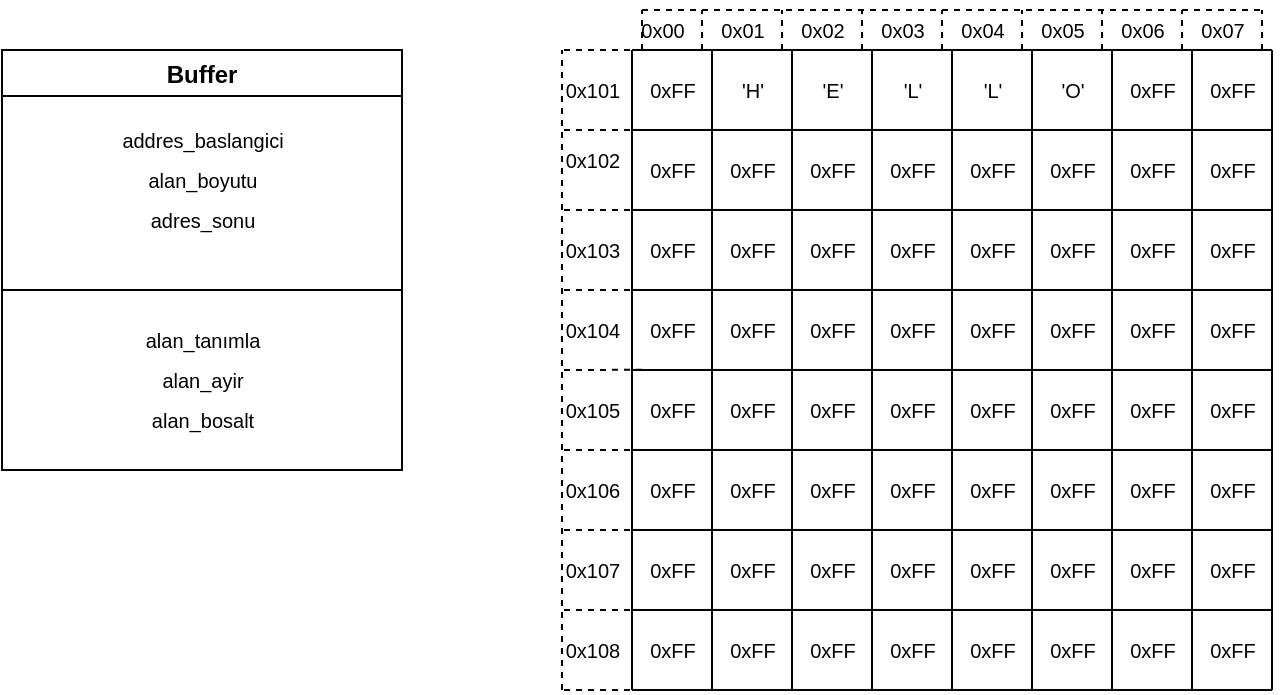 <mxfile version="20.2.3" type="device"><diagram id="vnbhXjc6qAzqS4-SrgJC" name="Sayfa -1"><mxGraphModel dx="1038" dy="542" grid="1" gridSize="10" guides="1" tooltips="1" connect="1" arrows="1" fold="1" page="1" pageScale="1" pageWidth="827" pageHeight="1169" math="0" shadow="0"><root><mxCell id="0"/><mxCell id="1" parent="0"/><mxCell id="sNMOvqcMJQPz-h6b2QJm-8" value="Buffer" style="swimlane;" parent="1" vertex="1"><mxGeometry x="200" y="160" width="200" height="210" as="geometry"/></mxCell><mxCell id="sNMOvqcMJQPz-h6b2QJm-15" value="&lt;span style=&quot;font-size: 10px;&quot;&gt;alan_boyutu&lt;/span&gt;" style="text;html=1;align=center;verticalAlign=middle;resizable=0;points=[];autosize=1;strokeColor=none;fillColor=none;" parent="sNMOvqcMJQPz-h6b2QJm-8" vertex="1"><mxGeometry x="60" y="50" width="80" height="30" as="geometry"/></mxCell><mxCell id="sNMOvqcMJQPz-h6b2QJm-14" value="&lt;span style=&quot;font-size: 10px;&quot;&gt;addres_baslangici&lt;/span&gt;" style="text;html=1;align=center;verticalAlign=middle;resizable=0;points=[];autosize=1;strokeColor=none;fillColor=none;" parent="sNMOvqcMJQPz-h6b2QJm-8" vertex="1"><mxGeometry x="50" y="30" width="100" height="30" as="geometry"/></mxCell><mxCell id="sNMOvqcMJQPz-h6b2QJm-16" value="&lt;span style=&quot;font-size: 10px;&quot;&gt;adres_sonu&lt;/span&gt;" style="text;html=1;align=center;verticalAlign=middle;resizable=0;points=[];autosize=1;strokeColor=none;fillColor=none;" parent="sNMOvqcMJQPz-h6b2QJm-8" vertex="1"><mxGeometry x="60" y="70" width="80" height="30" as="geometry"/></mxCell><mxCell id="sNMOvqcMJQPz-h6b2QJm-17" value="alan_tanımla" style="text;html=1;align=center;verticalAlign=middle;resizable=0;points=[];autosize=1;strokeColor=none;fillColor=none;fontSize=10;" parent="sNMOvqcMJQPz-h6b2QJm-8" vertex="1"><mxGeometry x="60" y="130" width="80" height="30" as="geometry"/></mxCell><mxCell id="sNMOvqcMJQPz-h6b2QJm-18" value="alan_ayir" style="text;html=1;align=center;verticalAlign=middle;resizable=0;points=[];autosize=1;strokeColor=none;fillColor=none;fontSize=10;" parent="sNMOvqcMJQPz-h6b2QJm-8" vertex="1"><mxGeometry x="70" y="150" width="60" height="30" as="geometry"/></mxCell><mxCell id="sNMOvqcMJQPz-h6b2QJm-19" value="alan_bosalt" style="text;html=1;align=center;verticalAlign=middle;resizable=0;points=[];autosize=1;strokeColor=none;fillColor=none;fontSize=10;" parent="sNMOvqcMJQPz-h6b2QJm-8" vertex="1"><mxGeometry x="65" y="170" width="70" height="30" as="geometry"/></mxCell><mxCell id="sNMOvqcMJQPz-h6b2QJm-13" value="" style="endArrow=none;html=1;rounded=0;entryX=1;entryY=0.5;entryDx=0;entryDy=0;" parent="1" target="sNMOvqcMJQPz-h6b2QJm-8" edge="1"><mxGeometry width="50" height="50" relative="1" as="geometry"><mxPoint x="200" y="280" as="sourcePoint"/><mxPoint x="390" y="260" as="targetPoint"/><Array as="points"><mxPoint x="400" y="280"/></Array></mxGeometry></mxCell><mxCell id="sNMOvqcMJQPz-h6b2QJm-254" value="" style="group" parent="1" vertex="1" connectable="0"><mxGeometry x="510" y="160" width="330" height="320" as="geometry"/></mxCell><mxCell id="sNMOvqcMJQPz-h6b2QJm-113" value="" style="group" parent="sNMOvqcMJQPz-h6b2QJm-254" vertex="1" connectable="0"><mxGeometry y="40" width="330" height="40" as="geometry"/></mxCell><mxCell id="sNMOvqcMJQPz-h6b2QJm-114" value="" style="endArrow=none;html=1;rounded=0;fontSize=10;" parent="sNMOvqcMJQPz-h6b2QJm-113" edge="1"><mxGeometry width="50" height="50" relative="1" as="geometry"><mxPoint x="5" as="sourcePoint"/><mxPoint x="325" as="targetPoint"/></mxGeometry></mxCell><mxCell id="sNMOvqcMJQPz-h6b2QJm-115" value="" style="endArrow=none;html=1;rounded=0;fontSize=10;" parent="sNMOvqcMJQPz-h6b2QJm-113" edge="1"><mxGeometry width="50" height="50" relative="1" as="geometry"><mxPoint x="5" y="40" as="sourcePoint"/><mxPoint x="5" as="targetPoint"/></mxGeometry></mxCell><mxCell id="sNMOvqcMJQPz-h6b2QJm-116" value="" style="endArrow=none;html=1;rounded=0;fontSize=10;" parent="sNMOvqcMJQPz-h6b2QJm-113" edge="1"><mxGeometry width="50" height="50" relative="1" as="geometry"><mxPoint x="5" y="40" as="sourcePoint"/><mxPoint x="325" y="40" as="targetPoint"/></mxGeometry></mxCell><mxCell id="sNMOvqcMJQPz-h6b2QJm-117" value="" style="endArrow=none;html=1;rounded=0;fontSize=10;" parent="sNMOvqcMJQPz-h6b2QJm-113" edge="1"><mxGeometry width="50" height="50" relative="1" as="geometry"><mxPoint x="45" y="40" as="sourcePoint"/><mxPoint x="45" as="targetPoint"/></mxGeometry></mxCell><mxCell id="sNMOvqcMJQPz-h6b2QJm-118" value="" style="endArrow=none;html=1;rounded=0;fontSize=10;" parent="sNMOvqcMJQPz-h6b2QJm-113" edge="1"><mxGeometry width="50" height="50" relative="1" as="geometry"><mxPoint x="85" y="40" as="sourcePoint"/><mxPoint x="85" as="targetPoint"/></mxGeometry></mxCell><mxCell id="sNMOvqcMJQPz-h6b2QJm-119" value="" style="endArrow=none;html=1;rounded=0;fontSize=10;" parent="sNMOvqcMJQPz-h6b2QJm-113" edge="1"><mxGeometry width="50" height="50" relative="1" as="geometry"><mxPoint x="125" y="40" as="sourcePoint"/><mxPoint x="125" as="targetPoint"/></mxGeometry></mxCell><mxCell id="sNMOvqcMJQPz-h6b2QJm-120" value="" style="endArrow=none;html=1;rounded=0;fontSize=10;" parent="sNMOvqcMJQPz-h6b2QJm-113" edge="1"><mxGeometry width="50" height="50" relative="1" as="geometry"><mxPoint x="165" y="40" as="sourcePoint"/><mxPoint x="165" as="targetPoint"/></mxGeometry></mxCell><mxCell id="sNMOvqcMJQPz-h6b2QJm-121" value="" style="endArrow=none;html=1;rounded=0;fontSize=10;" parent="sNMOvqcMJQPz-h6b2QJm-113" edge="1"><mxGeometry width="50" height="50" relative="1" as="geometry"><mxPoint x="205" y="40" as="sourcePoint"/><mxPoint x="205" as="targetPoint"/></mxGeometry></mxCell><mxCell id="sNMOvqcMJQPz-h6b2QJm-122" value="" style="endArrow=none;html=1;rounded=0;fontSize=10;" parent="sNMOvqcMJQPz-h6b2QJm-113" edge="1"><mxGeometry width="50" height="50" relative="1" as="geometry"><mxPoint x="245" y="40" as="sourcePoint"/><mxPoint x="245" as="targetPoint"/></mxGeometry></mxCell><mxCell id="sNMOvqcMJQPz-h6b2QJm-123" value="" style="endArrow=none;html=1;rounded=0;fontSize=10;" parent="sNMOvqcMJQPz-h6b2QJm-113" edge="1"><mxGeometry width="50" height="50" relative="1" as="geometry"><mxPoint x="285" y="40" as="sourcePoint"/><mxPoint x="285" as="targetPoint"/></mxGeometry></mxCell><mxCell id="sNMOvqcMJQPz-h6b2QJm-124" value="" style="endArrow=none;html=1;rounded=0;fontSize=10;" parent="sNMOvqcMJQPz-h6b2QJm-113" edge="1"><mxGeometry width="50" height="50" relative="1" as="geometry"><mxPoint x="325" y="40" as="sourcePoint"/><mxPoint x="325" as="targetPoint"/></mxGeometry></mxCell><mxCell id="sNMOvqcMJQPz-h6b2QJm-125" value="0xFF" style="text;html=1;align=center;verticalAlign=middle;resizable=0;points=[];autosize=1;strokeColor=none;fillColor=none;fontSize=10;" parent="sNMOvqcMJQPz-h6b2QJm-113" vertex="1"><mxGeometry y="5" width="50" height="30" as="geometry"/></mxCell><mxCell id="sNMOvqcMJQPz-h6b2QJm-126" value="0xFF" style="text;html=1;align=center;verticalAlign=middle;resizable=0;points=[];autosize=1;strokeColor=none;fillColor=none;fontSize=10;" parent="sNMOvqcMJQPz-h6b2QJm-113" vertex="1"><mxGeometry x="40" y="5" width="50" height="30" as="geometry"/></mxCell><mxCell id="sNMOvqcMJQPz-h6b2QJm-127" value="0xFF" style="text;html=1;align=center;verticalAlign=middle;resizable=0;points=[];autosize=1;strokeColor=none;fillColor=none;fontSize=10;" parent="sNMOvqcMJQPz-h6b2QJm-113" vertex="1"><mxGeometry x="80" y="5" width="50" height="30" as="geometry"/></mxCell><mxCell id="sNMOvqcMJQPz-h6b2QJm-128" value="0xFF" style="text;html=1;align=center;verticalAlign=middle;resizable=0;points=[];autosize=1;strokeColor=none;fillColor=none;fontSize=10;" parent="sNMOvqcMJQPz-h6b2QJm-113" vertex="1"><mxGeometry x="120" y="5" width="50" height="30" as="geometry"/></mxCell><mxCell id="sNMOvqcMJQPz-h6b2QJm-129" value="0xFF" style="text;html=1;align=center;verticalAlign=middle;resizable=0;points=[];autosize=1;strokeColor=none;fillColor=none;fontSize=10;" parent="sNMOvqcMJQPz-h6b2QJm-113" vertex="1"><mxGeometry x="160" y="5" width="50" height="30" as="geometry"/></mxCell><mxCell id="sNMOvqcMJQPz-h6b2QJm-130" value="0xFF" style="text;html=1;align=center;verticalAlign=middle;resizable=0;points=[];autosize=1;strokeColor=none;fillColor=none;fontSize=10;" parent="sNMOvqcMJQPz-h6b2QJm-113" vertex="1"><mxGeometry x="200" y="5" width="50" height="30" as="geometry"/></mxCell><mxCell id="sNMOvqcMJQPz-h6b2QJm-131" value="0xFF" style="text;html=1;align=center;verticalAlign=middle;resizable=0;points=[];autosize=1;strokeColor=none;fillColor=none;fontSize=10;" parent="sNMOvqcMJQPz-h6b2QJm-113" vertex="1"><mxGeometry x="240" y="5" width="50" height="30" as="geometry"/></mxCell><mxCell id="sNMOvqcMJQPz-h6b2QJm-132" value="0xFF" style="text;html=1;align=center;verticalAlign=middle;resizable=0;points=[];autosize=1;strokeColor=none;fillColor=none;fontSize=10;" parent="sNMOvqcMJQPz-h6b2QJm-113" vertex="1"><mxGeometry x="280" y="5" width="50" height="30" as="geometry"/></mxCell><mxCell id="sNMOvqcMJQPz-h6b2QJm-133" value="" style="group" parent="sNMOvqcMJQPz-h6b2QJm-254" vertex="1" connectable="0"><mxGeometry y="80" width="330" height="40" as="geometry"/></mxCell><mxCell id="sNMOvqcMJQPz-h6b2QJm-134" value="" style="endArrow=none;html=1;rounded=0;fontSize=10;" parent="sNMOvqcMJQPz-h6b2QJm-133" edge="1"><mxGeometry width="50" height="50" relative="1" as="geometry"><mxPoint x="5" as="sourcePoint"/><mxPoint x="325" as="targetPoint"/></mxGeometry></mxCell><mxCell id="sNMOvqcMJQPz-h6b2QJm-135" value="" style="endArrow=none;html=1;rounded=0;fontSize=10;" parent="sNMOvqcMJQPz-h6b2QJm-133" edge="1"><mxGeometry width="50" height="50" relative="1" as="geometry"><mxPoint x="5" y="40" as="sourcePoint"/><mxPoint x="5" as="targetPoint"/></mxGeometry></mxCell><mxCell id="sNMOvqcMJQPz-h6b2QJm-136" value="" style="endArrow=none;html=1;rounded=0;fontSize=10;" parent="sNMOvqcMJQPz-h6b2QJm-133" edge="1"><mxGeometry width="50" height="50" relative="1" as="geometry"><mxPoint x="5" y="40" as="sourcePoint"/><mxPoint x="325" y="40" as="targetPoint"/></mxGeometry></mxCell><mxCell id="sNMOvqcMJQPz-h6b2QJm-137" value="" style="endArrow=none;html=1;rounded=0;fontSize=10;" parent="sNMOvqcMJQPz-h6b2QJm-133" edge="1"><mxGeometry width="50" height="50" relative="1" as="geometry"><mxPoint x="45" y="40" as="sourcePoint"/><mxPoint x="45" as="targetPoint"/></mxGeometry></mxCell><mxCell id="sNMOvqcMJQPz-h6b2QJm-138" value="" style="endArrow=none;html=1;rounded=0;fontSize=10;" parent="sNMOvqcMJQPz-h6b2QJm-133" edge="1"><mxGeometry width="50" height="50" relative="1" as="geometry"><mxPoint x="85" y="40" as="sourcePoint"/><mxPoint x="85" as="targetPoint"/></mxGeometry></mxCell><mxCell id="sNMOvqcMJQPz-h6b2QJm-139" value="" style="endArrow=none;html=1;rounded=0;fontSize=10;" parent="sNMOvqcMJQPz-h6b2QJm-133" edge="1"><mxGeometry width="50" height="50" relative="1" as="geometry"><mxPoint x="125" y="40" as="sourcePoint"/><mxPoint x="125" as="targetPoint"/></mxGeometry></mxCell><mxCell id="sNMOvqcMJQPz-h6b2QJm-140" value="" style="endArrow=none;html=1;rounded=0;fontSize=10;" parent="sNMOvqcMJQPz-h6b2QJm-133" edge="1"><mxGeometry width="50" height="50" relative="1" as="geometry"><mxPoint x="165" y="40" as="sourcePoint"/><mxPoint x="165" as="targetPoint"/></mxGeometry></mxCell><mxCell id="sNMOvqcMJQPz-h6b2QJm-141" value="" style="endArrow=none;html=1;rounded=0;fontSize=10;" parent="sNMOvqcMJQPz-h6b2QJm-133" edge="1"><mxGeometry width="50" height="50" relative="1" as="geometry"><mxPoint x="205" y="40" as="sourcePoint"/><mxPoint x="205" as="targetPoint"/></mxGeometry></mxCell><mxCell id="sNMOvqcMJQPz-h6b2QJm-142" value="" style="endArrow=none;html=1;rounded=0;fontSize=10;" parent="sNMOvqcMJQPz-h6b2QJm-133" edge="1"><mxGeometry width="50" height="50" relative="1" as="geometry"><mxPoint x="245" y="40" as="sourcePoint"/><mxPoint x="245" as="targetPoint"/></mxGeometry></mxCell><mxCell id="sNMOvqcMJQPz-h6b2QJm-143" value="" style="endArrow=none;html=1;rounded=0;fontSize=10;" parent="sNMOvqcMJQPz-h6b2QJm-133" edge="1"><mxGeometry width="50" height="50" relative="1" as="geometry"><mxPoint x="285" y="40" as="sourcePoint"/><mxPoint x="285" as="targetPoint"/></mxGeometry></mxCell><mxCell id="sNMOvqcMJQPz-h6b2QJm-144" value="" style="endArrow=none;html=1;rounded=0;fontSize=10;" parent="sNMOvqcMJQPz-h6b2QJm-133" edge="1"><mxGeometry width="50" height="50" relative="1" as="geometry"><mxPoint x="325" y="40" as="sourcePoint"/><mxPoint x="325" as="targetPoint"/></mxGeometry></mxCell><mxCell id="sNMOvqcMJQPz-h6b2QJm-145" value="0xFF" style="text;html=1;align=center;verticalAlign=middle;resizable=0;points=[];autosize=1;strokeColor=none;fillColor=none;fontSize=10;" parent="sNMOvqcMJQPz-h6b2QJm-133" vertex="1"><mxGeometry y="5" width="50" height="30" as="geometry"/></mxCell><mxCell id="sNMOvqcMJQPz-h6b2QJm-146" value="0xFF" style="text;html=1;align=center;verticalAlign=middle;resizable=0;points=[];autosize=1;strokeColor=none;fillColor=none;fontSize=10;" parent="sNMOvqcMJQPz-h6b2QJm-133" vertex="1"><mxGeometry x="40" y="5" width="50" height="30" as="geometry"/></mxCell><mxCell id="sNMOvqcMJQPz-h6b2QJm-147" value="0xFF" style="text;html=1;align=center;verticalAlign=middle;resizable=0;points=[];autosize=1;strokeColor=none;fillColor=none;fontSize=10;" parent="sNMOvqcMJQPz-h6b2QJm-133" vertex="1"><mxGeometry x="80" y="5" width="50" height="30" as="geometry"/></mxCell><mxCell id="sNMOvqcMJQPz-h6b2QJm-148" value="0xFF" style="text;html=1;align=center;verticalAlign=middle;resizable=0;points=[];autosize=1;strokeColor=none;fillColor=none;fontSize=10;" parent="sNMOvqcMJQPz-h6b2QJm-133" vertex="1"><mxGeometry x="120" y="5" width="50" height="30" as="geometry"/></mxCell><mxCell id="sNMOvqcMJQPz-h6b2QJm-149" value="0xFF" style="text;html=1;align=center;verticalAlign=middle;resizable=0;points=[];autosize=1;strokeColor=none;fillColor=none;fontSize=10;" parent="sNMOvqcMJQPz-h6b2QJm-133" vertex="1"><mxGeometry x="160" y="5" width="50" height="30" as="geometry"/></mxCell><mxCell id="sNMOvqcMJQPz-h6b2QJm-150" value="0xFF" style="text;html=1;align=center;verticalAlign=middle;resizable=0;points=[];autosize=1;strokeColor=none;fillColor=none;fontSize=10;" parent="sNMOvqcMJQPz-h6b2QJm-133" vertex="1"><mxGeometry x="200" y="5" width="50" height="30" as="geometry"/></mxCell><mxCell id="sNMOvqcMJQPz-h6b2QJm-151" value="0xFF" style="text;html=1;align=center;verticalAlign=middle;resizable=0;points=[];autosize=1;strokeColor=none;fillColor=none;fontSize=10;" parent="sNMOvqcMJQPz-h6b2QJm-133" vertex="1"><mxGeometry x="240" y="5" width="50" height="30" as="geometry"/></mxCell><mxCell id="sNMOvqcMJQPz-h6b2QJm-152" value="0xFF" style="text;html=1;align=center;verticalAlign=middle;resizable=0;points=[];autosize=1;strokeColor=none;fillColor=none;fontSize=10;" parent="sNMOvqcMJQPz-h6b2QJm-133" vertex="1"><mxGeometry x="280" y="5" width="50" height="30" as="geometry"/></mxCell><mxCell id="sNMOvqcMJQPz-h6b2QJm-153" value="" style="group" parent="sNMOvqcMJQPz-h6b2QJm-254" vertex="1" connectable="0"><mxGeometry y="120" width="330" height="40" as="geometry"/></mxCell><mxCell id="sNMOvqcMJQPz-h6b2QJm-154" value="" style="endArrow=none;html=1;rounded=0;fontSize=10;" parent="sNMOvqcMJQPz-h6b2QJm-153" edge="1"><mxGeometry width="50" height="50" relative="1" as="geometry"><mxPoint x="5" as="sourcePoint"/><mxPoint x="325" as="targetPoint"/></mxGeometry></mxCell><mxCell id="sNMOvqcMJQPz-h6b2QJm-155" value="" style="endArrow=none;html=1;rounded=0;fontSize=10;" parent="sNMOvqcMJQPz-h6b2QJm-153" edge="1"><mxGeometry width="50" height="50" relative="1" as="geometry"><mxPoint x="5" y="40" as="sourcePoint"/><mxPoint x="5" as="targetPoint"/></mxGeometry></mxCell><mxCell id="sNMOvqcMJQPz-h6b2QJm-156" value="" style="endArrow=none;html=1;rounded=0;fontSize=10;" parent="sNMOvqcMJQPz-h6b2QJm-153" edge="1"><mxGeometry width="50" height="50" relative="1" as="geometry"><mxPoint x="5" y="40" as="sourcePoint"/><mxPoint x="325" y="40" as="targetPoint"/></mxGeometry></mxCell><mxCell id="sNMOvqcMJQPz-h6b2QJm-157" value="" style="endArrow=none;html=1;rounded=0;fontSize=10;" parent="sNMOvqcMJQPz-h6b2QJm-153" edge="1"><mxGeometry width="50" height="50" relative="1" as="geometry"><mxPoint x="45" y="40" as="sourcePoint"/><mxPoint x="45" as="targetPoint"/></mxGeometry></mxCell><mxCell id="sNMOvqcMJQPz-h6b2QJm-158" value="" style="endArrow=none;html=1;rounded=0;fontSize=10;" parent="sNMOvqcMJQPz-h6b2QJm-153" edge="1"><mxGeometry width="50" height="50" relative="1" as="geometry"><mxPoint x="85" y="40" as="sourcePoint"/><mxPoint x="85" as="targetPoint"/></mxGeometry></mxCell><mxCell id="sNMOvqcMJQPz-h6b2QJm-159" value="" style="endArrow=none;html=1;rounded=0;fontSize=10;" parent="sNMOvqcMJQPz-h6b2QJm-153" edge="1"><mxGeometry width="50" height="50" relative="1" as="geometry"><mxPoint x="125" y="40" as="sourcePoint"/><mxPoint x="125" as="targetPoint"/></mxGeometry></mxCell><mxCell id="sNMOvqcMJQPz-h6b2QJm-160" value="" style="endArrow=none;html=1;rounded=0;fontSize=10;" parent="sNMOvqcMJQPz-h6b2QJm-153" edge="1"><mxGeometry width="50" height="50" relative="1" as="geometry"><mxPoint x="165" y="40" as="sourcePoint"/><mxPoint x="165" as="targetPoint"/></mxGeometry></mxCell><mxCell id="sNMOvqcMJQPz-h6b2QJm-161" value="" style="endArrow=none;html=1;rounded=0;fontSize=10;" parent="sNMOvqcMJQPz-h6b2QJm-153" edge="1"><mxGeometry width="50" height="50" relative="1" as="geometry"><mxPoint x="205" y="40" as="sourcePoint"/><mxPoint x="205" as="targetPoint"/></mxGeometry></mxCell><mxCell id="sNMOvqcMJQPz-h6b2QJm-162" value="" style="endArrow=none;html=1;rounded=0;fontSize=10;" parent="sNMOvqcMJQPz-h6b2QJm-153" edge="1"><mxGeometry width="50" height="50" relative="1" as="geometry"><mxPoint x="245" y="40" as="sourcePoint"/><mxPoint x="245" as="targetPoint"/></mxGeometry></mxCell><mxCell id="sNMOvqcMJQPz-h6b2QJm-163" value="" style="endArrow=none;html=1;rounded=0;fontSize=10;" parent="sNMOvqcMJQPz-h6b2QJm-153" edge="1"><mxGeometry width="50" height="50" relative="1" as="geometry"><mxPoint x="285" y="40" as="sourcePoint"/><mxPoint x="285" as="targetPoint"/></mxGeometry></mxCell><mxCell id="sNMOvqcMJQPz-h6b2QJm-164" value="" style="endArrow=none;html=1;rounded=0;fontSize=10;" parent="sNMOvqcMJQPz-h6b2QJm-153" edge="1"><mxGeometry width="50" height="50" relative="1" as="geometry"><mxPoint x="325" y="40" as="sourcePoint"/><mxPoint x="325" as="targetPoint"/></mxGeometry></mxCell><mxCell id="sNMOvqcMJQPz-h6b2QJm-165" value="0xFF" style="text;html=1;align=center;verticalAlign=middle;resizable=0;points=[];autosize=1;strokeColor=none;fillColor=none;fontSize=10;" parent="sNMOvqcMJQPz-h6b2QJm-153" vertex="1"><mxGeometry y="5" width="50" height="30" as="geometry"/></mxCell><mxCell id="sNMOvqcMJQPz-h6b2QJm-166" value="0xFF" style="text;html=1;align=center;verticalAlign=middle;resizable=0;points=[];autosize=1;strokeColor=none;fillColor=none;fontSize=10;" parent="sNMOvqcMJQPz-h6b2QJm-153" vertex="1"><mxGeometry x="40" y="5" width="50" height="30" as="geometry"/></mxCell><mxCell id="sNMOvqcMJQPz-h6b2QJm-167" value="0xFF" style="text;html=1;align=center;verticalAlign=middle;resizable=0;points=[];autosize=1;strokeColor=none;fillColor=none;fontSize=10;" parent="sNMOvqcMJQPz-h6b2QJm-153" vertex="1"><mxGeometry x="80" y="5" width="50" height="30" as="geometry"/></mxCell><mxCell id="sNMOvqcMJQPz-h6b2QJm-168" value="0xFF" style="text;html=1;align=center;verticalAlign=middle;resizable=0;points=[];autosize=1;strokeColor=none;fillColor=none;fontSize=10;" parent="sNMOvqcMJQPz-h6b2QJm-153" vertex="1"><mxGeometry x="120" y="5" width="50" height="30" as="geometry"/></mxCell><mxCell id="sNMOvqcMJQPz-h6b2QJm-169" value="0xFF" style="text;html=1;align=center;verticalAlign=middle;resizable=0;points=[];autosize=1;strokeColor=none;fillColor=none;fontSize=10;" parent="sNMOvqcMJQPz-h6b2QJm-153" vertex="1"><mxGeometry x="160" y="5" width="50" height="30" as="geometry"/></mxCell><mxCell id="sNMOvqcMJQPz-h6b2QJm-170" value="0xFF" style="text;html=1;align=center;verticalAlign=middle;resizable=0;points=[];autosize=1;strokeColor=none;fillColor=none;fontSize=10;" parent="sNMOvqcMJQPz-h6b2QJm-153" vertex="1"><mxGeometry x="200" y="5" width="50" height="30" as="geometry"/></mxCell><mxCell id="sNMOvqcMJQPz-h6b2QJm-171" value="0xFF" style="text;html=1;align=center;verticalAlign=middle;resizable=0;points=[];autosize=1;strokeColor=none;fillColor=none;fontSize=10;" parent="sNMOvqcMJQPz-h6b2QJm-153" vertex="1"><mxGeometry x="240" y="5" width="50" height="30" as="geometry"/></mxCell><mxCell id="sNMOvqcMJQPz-h6b2QJm-172" value="0xFF" style="text;html=1;align=center;verticalAlign=middle;resizable=0;points=[];autosize=1;strokeColor=none;fillColor=none;fontSize=10;" parent="sNMOvqcMJQPz-h6b2QJm-153" vertex="1"><mxGeometry x="280" y="5" width="50" height="30" as="geometry"/></mxCell><mxCell id="sNMOvqcMJQPz-h6b2QJm-173" value="" style="group" parent="sNMOvqcMJQPz-h6b2QJm-254" vertex="1" connectable="0"><mxGeometry y="160" width="330" height="40" as="geometry"/></mxCell><mxCell id="sNMOvqcMJQPz-h6b2QJm-174" value="" style="endArrow=none;html=1;rounded=0;fontSize=10;" parent="sNMOvqcMJQPz-h6b2QJm-173" edge="1"><mxGeometry width="50" height="50" relative="1" as="geometry"><mxPoint x="5" as="sourcePoint"/><mxPoint x="325" as="targetPoint"/></mxGeometry></mxCell><mxCell id="sNMOvqcMJQPz-h6b2QJm-175" value="" style="endArrow=none;html=1;rounded=0;fontSize=10;" parent="sNMOvqcMJQPz-h6b2QJm-173" edge="1"><mxGeometry width="50" height="50" relative="1" as="geometry"><mxPoint x="5" y="40" as="sourcePoint"/><mxPoint x="5" as="targetPoint"/></mxGeometry></mxCell><mxCell id="sNMOvqcMJQPz-h6b2QJm-176" value="" style="endArrow=none;html=1;rounded=0;fontSize=10;" parent="sNMOvqcMJQPz-h6b2QJm-173" edge="1"><mxGeometry width="50" height="50" relative="1" as="geometry"><mxPoint x="5" y="40" as="sourcePoint"/><mxPoint x="325" y="40" as="targetPoint"/></mxGeometry></mxCell><mxCell id="sNMOvqcMJQPz-h6b2QJm-177" value="" style="endArrow=none;html=1;rounded=0;fontSize=10;" parent="sNMOvqcMJQPz-h6b2QJm-173" edge="1"><mxGeometry width="50" height="50" relative="1" as="geometry"><mxPoint x="45" y="40" as="sourcePoint"/><mxPoint x="45" as="targetPoint"/></mxGeometry></mxCell><mxCell id="sNMOvqcMJQPz-h6b2QJm-178" value="" style="endArrow=none;html=1;rounded=0;fontSize=10;" parent="sNMOvqcMJQPz-h6b2QJm-173" edge="1"><mxGeometry width="50" height="50" relative="1" as="geometry"><mxPoint x="85" y="40" as="sourcePoint"/><mxPoint x="85" as="targetPoint"/></mxGeometry></mxCell><mxCell id="sNMOvqcMJQPz-h6b2QJm-179" value="" style="endArrow=none;html=1;rounded=0;fontSize=10;" parent="sNMOvqcMJQPz-h6b2QJm-173" edge="1"><mxGeometry width="50" height="50" relative="1" as="geometry"><mxPoint x="125" y="40" as="sourcePoint"/><mxPoint x="125" as="targetPoint"/></mxGeometry></mxCell><mxCell id="sNMOvqcMJQPz-h6b2QJm-180" value="" style="endArrow=none;html=1;rounded=0;fontSize=10;" parent="sNMOvqcMJQPz-h6b2QJm-173" edge="1"><mxGeometry width="50" height="50" relative="1" as="geometry"><mxPoint x="165" y="40" as="sourcePoint"/><mxPoint x="165" as="targetPoint"/></mxGeometry></mxCell><mxCell id="sNMOvqcMJQPz-h6b2QJm-181" value="" style="endArrow=none;html=1;rounded=0;fontSize=10;" parent="sNMOvqcMJQPz-h6b2QJm-173" edge="1"><mxGeometry width="50" height="50" relative="1" as="geometry"><mxPoint x="205" y="40" as="sourcePoint"/><mxPoint x="205" as="targetPoint"/></mxGeometry></mxCell><mxCell id="sNMOvqcMJQPz-h6b2QJm-182" value="" style="endArrow=none;html=1;rounded=0;fontSize=10;" parent="sNMOvqcMJQPz-h6b2QJm-173" edge="1"><mxGeometry width="50" height="50" relative="1" as="geometry"><mxPoint x="245" y="40" as="sourcePoint"/><mxPoint x="245" as="targetPoint"/></mxGeometry></mxCell><mxCell id="sNMOvqcMJQPz-h6b2QJm-183" value="" style="endArrow=none;html=1;rounded=0;fontSize=10;" parent="sNMOvqcMJQPz-h6b2QJm-173" edge="1"><mxGeometry width="50" height="50" relative="1" as="geometry"><mxPoint x="285" y="40" as="sourcePoint"/><mxPoint x="285" as="targetPoint"/></mxGeometry></mxCell><mxCell id="sNMOvqcMJQPz-h6b2QJm-184" value="" style="endArrow=none;html=1;rounded=0;fontSize=10;" parent="sNMOvqcMJQPz-h6b2QJm-173" edge="1"><mxGeometry width="50" height="50" relative="1" as="geometry"><mxPoint x="325" y="40" as="sourcePoint"/><mxPoint x="325" as="targetPoint"/></mxGeometry></mxCell><mxCell id="sNMOvqcMJQPz-h6b2QJm-185" value="0xFF" style="text;html=1;align=center;verticalAlign=middle;resizable=0;points=[];autosize=1;strokeColor=none;fillColor=none;fontSize=10;" parent="sNMOvqcMJQPz-h6b2QJm-173" vertex="1"><mxGeometry y="5" width="50" height="30" as="geometry"/></mxCell><mxCell id="sNMOvqcMJQPz-h6b2QJm-186" value="0xFF" style="text;html=1;align=center;verticalAlign=middle;resizable=0;points=[];autosize=1;strokeColor=none;fillColor=none;fontSize=10;" parent="sNMOvqcMJQPz-h6b2QJm-173" vertex="1"><mxGeometry x="40" y="5" width="50" height="30" as="geometry"/></mxCell><mxCell id="sNMOvqcMJQPz-h6b2QJm-187" value="0xFF" style="text;html=1;align=center;verticalAlign=middle;resizable=0;points=[];autosize=1;strokeColor=none;fillColor=none;fontSize=10;" parent="sNMOvqcMJQPz-h6b2QJm-173" vertex="1"><mxGeometry x="80" y="5" width="50" height="30" as="geometry"/></mxCell><mxCell id="sNMOvqcMJQPz-h6b2QJm-188" value="0xFF" style="text;html=1;align=center;verticalAlign=middle;resizable=0;points=[];autosize=1;strokeColor=none;fillColor=none;fontSize=10;" parent="sNMOvqcMJQPz-h6b2QJm-173" vertex="1"><mxGeometry x="120" y="5" width="50" height="30" as="geometry"/></mxCell><mxCell id="sNMOvqcMJQPz-h6b2QJm-189" value="0xFF" style="text;html=1;align=center;verticalAlign=middle;resizable=0;points=[];autosize=1;strokeColor=none;fillColor=none;fontSize=10;" parent="sNMOvqcMJQPz-h6b2QJm-173" vertex="1"><mxGeometry x="160" y="5" width="50" height="30" as="geometry"/></mxCell><mxCell id="sNMOvqcMJQPz-h6b2QJm-190" value="0xFF" style="text;html=1;align=center;verticalAlign=middle;resizable=0;points=[];autosize=1;strokeColor=none;fillColor=none;fontSize=10;" parent="sNMOvqcMJQPz-h6b2QJm-173" vertex="1"><mxGeometry x="200" y="5" width="50" height="30" as="geometry"/></mxCell><mxCell id="sNMOvqcMJQPz-h6b2QJm-191" value="0xFF" style="text;html=1;align=center;verticalAlign=middle;resizable=0;points=[];autosize=1;strokeColor=none;fillColor=none;fontSize=10;" parent="sNMOvqcMJQPz-h6b2QJm-173" vertex="1"><mxGeometry x="240" y="5" width="50" height="30" as="geometry"/></mxCell><mxCell id="sNMOvqcMJQPz-h6b2QJm-192" value="0xFF" style="text;html=1;align=center;verticalAlign=middle;resizable=0;points=[];autosize=1;strokeColor=none;fillColor=none;fontSize=10;" parent="sNMOvqcMJQPz-h6b2QJm-173" vertex="1"><mxGeometry x="280" y="5" width="50" height="30" as="geometry"/></mxCell><mxCell id="sNMOvqcMJQPz-h6b2QJm-193" value="" style="group" parent="sNMOvqcMJQPz-h6b2QJm-254" vertex="1" connectable="0"><mxGeometry y="200" width="330" height="40" as="geometry"/></mxCell><mxCell id="sNMOvqcMJQPz-h6b2QJm-194" value="" style="endArrow=none;html=1;rounded=0;fontSize=10;" parent="sNMOvqcMJQPz-h6b2QJm-193" edge="1"><mxGeometry width="50" height="50" relative="1" as="geometry"><mxPoint x="5" as="sourcePoint"/><mxPoint x="325" as="targetPoint"/></mxGeometry></mxCell><mxCell id="sNMOvqcMJQPz-h6b2QJm-195" value="" style="endArrow=none;html=1;rounded=0;fontSize=10;" parent="sNMOvqcMJQPz-h6b2QJm-193" edge="1"><mxGeometry width="50" height="50" relative="1" as="geometry"><mxPoint x="5" y="40" as="sourcePoint"/><mxPoint x="5" as="targetPoint"/></mxGeometry></mxCell><mxCell id="sNMOvqcMJQPz-h6b2QJm-196" value="" style="endArrow=none;html=1;rounded=0;fontSize=10;" parent="sNMOvqcMJQPz-h6b2QJm-193" edge="1"><mxGeometry width="50" height="50" relative="1" as="geometry"><mxPoint x="5" y="40" as="sourcePoint"/><mxPoint x="325" y="40" as="targetPoint"/></mxGeometry></mxCell><mxCell id="sNMOvqcMJQPz-h6b2QJm-197" value="" style="endArrow=none;html=1;rounded=0;fontSize=10;" parent="sNMOvqcMJQPz-h6b2QJm-193" edge="1"><mxGeometry width="50" height="50" relative="1" as="geometry"><mxPoint x="45" y="40" as="sourcePoint"/><mxPoint x="45" as="targetPoint"/></mxGeometry></mxCell><mxCell id="sNMOvqcMJQPz-h6b2QJm-198" value="" style="endArrow=none;html=1;rounded=0;fontSize=10;" parent="sNMOvqcMJQPz-h6b2QJm-193" edge="1"><mxGeometry width="50" height="50" relative="1" as="geometry"><mxPoint x="85" y="40" as="sourcePoint"/><mxPoint x="85" as="targetPoint"/></mxGeometry></mxCell><mxCell id="sNMOvqcMJQPz-h6b2QJm-199" value="" style="endArrow=none;html=1;rounded=0;fontSize=10;" parent="sNMOvqcMJQPz-h6b2QJm-193" edge="1"><mxGeometry width="50" height="50" relative="1" as="geometry"><mxPoint x="125" y="40" as="sourcePoint"/><mxPoint x="125" as="targetPoint"/></mxGeometry></mxCell><mxCell id="sNMOvqcMJQPz-h6b2QJm-200" value="" style="endArrow=none;html=1;rounded=0;fontSize=10;" parent="sNMOvqcMJQPz-h6b2QJm-193" edge="1"><mxGeometry width="50" height="50" relative="1" as="geometry"><mxPoint x="165" y="40" as="sourcePoint"/><mxPoint x="165" as="targetPoint"/></mxGeometry></mxCell><mxCell id="sNMOvqcMJQPz-h6b2QJm-201" value="" style="endArrow=none;html=1;rounded=0;fontSize=10;" parent="sNMOvqcMJQPz-h6b2QJm-193" edge="1"><mxGeometry width="50" height="50" relative="1" as="geometry"><mxPoint x="205" y="40" as="sourcePoint"/><mxPoint x="205" as="targetPoint"/></mxGeometry></mxCell><mxCell id="sNMOvqcMJQPz-h6b2QJm-202" value="" style="endArrow=none;html=1;rounded=0;fontSize=10;" parent="sNMOvqcMJQPz-h6b2QJm-193" edge="1"><mxGeometry width="50" height="50" relative="1" as="geometry"><mxPoint x="245" y="40" as="sourcePoint"/><mxPoint x="245" as="targetPoint"/></mxGeometry></mxCell><mxCell id="sNMOvqcMJQPz-h6b2QJm-203" value="" style="endArrow=none;html=1;rounded=0;fontSize=10;" parent="sNMOvqcMJQPz-h6b2QJm-193" edge="1"><mxGeometry width="50" height="50" relative="1" as="geometry"><mxPoint x="285" y="40" as="sourcePoint"/><mxPoint x="285" as="targetPoint"/></mxGeometry></mxCell><mxCell id="sNMOvqcMJQPz-h6b2QJm-204" value="" style="endArrow=none;html=1;rounded=0;fontSize=10;" parent="sNMOvqcMJQPz-h6b2QJm-193" edge="1"><mxGeometry width="50" height="50" relative="1" as="geometry"><mxPoint x="325" y="40" as="sourcePoint"/><mxPoint x="325" as="targetPoint"/></mxGeometry></mxCell><mxCell id="sNMOvqcMJQPz-h6b2QJm-205" value="0xFF" style="text;html=1;align=center;verticalAlign=middle;resizable=0;points=[];autosize=1;strokeColor=none;fillColor=none;fontSize=10;" parent="sNMOvqcMJQPz-h6b2QJm-193" vertex="1"><mxGeometry y="5" width="50" height="30" as="geometry"/></mxCell><mxCell id="sNMOvqcMJQPz-h6b2QJm-206" value="0xFF" style="text;html=1;align=center;verticalAlign=middle;resizable=0;points=[];autosize=1;strokeColor=none;fillColor=none;fontSize=10;" parent="sNMOvqcMJQPz-h6b2QJm-193" vertex="1"><mxGeometry x="40" y="5" width="50" height="30" as="geometry"/></mxCell><mxCell id="sNMOvqcMJQPz-h6b2QJm-207" value="0xFF" style="text;html=1;align=center;verticalAlign=middle;resizable=0;points=[];autosize=1;strokeColor=none;fillColor=none;fontSize=10;" parent="sNMOvqcMJQPz-h6b2QJm-193" vertex="1"><mxGeometry x="80" y="5" width="50" height="30" as="geometry"/></mxCell><mxCell id="sNMOvqcMJQPz-h6b2QJm-208" value="0xFF" style="text;html=1;align=center;verticalAlign=middle;resizable=0;points=[];autosize=1;strokeColor=none;fillColor=none;fontSize=10;" parent="sNMOvqcMJQPz-h6b2QJm-193" vertex="1"><mxGeometry x="120" y="5" width="50" height="30" as="geometry"/></mxCell><mxCell id="sNMOvqcMJQPz-h6b2QJm-209" value="0xFF" style="text;html=1;align=center;verticalAlign=middle;resizable=0;points=[];autosize=1;strokeColor=none;fillColor=none;fontSize=10;" parent="sNMOvqcMJQPz-h6b2QJm-193" vertex="1"><mxGeometry x="160" y="5" width="50" height="30" as="geometry"/></mxCell><mxCell id="sNMOvqcMJQPz-h6b2QJm-210" value="0xFF" style="text;html=1;align=center;verticalAlign=middle;resizable=0;points=[];autosize=1;strokeColor=none;fillColor=none;fontSize=10;" parent="sNMOvqcMJQPz-h6b2QJm-193" vertex="1"><mxGeometry x="200" y="5" width="50" height="30" as="geometry"/></mxCell><mxCell id="sNMOvqcMJQPz-h6b2QJm-211" value="0xFF" style="text;html=1;align=center;verticalAlign=middle;resizable=0;points=[];autosize=1;strokeColor=none;fillColor=none;fontSize=10;" parent="sNMOvqcMJQPz-h6b2QJm-193" vertex="1"><mxGeometry x="240" y="5" width="50" height="30" as="geometry"/></mxCell><mxCell id="sNMOvqcMJQPz-h6b2QJm-212" value="0xFF" style="text;html=1;align=center;verticalAlign=middle;resizable=0;points=[];autosize=1;strokeColor=none;fillColor=none;fontSize=10;" parent="sNMOvqcMJQPz-h6b2QJm-193" vertex="1"><mxGeometry x="280" y="5" width="50" height="30" as="geometry"/></mxCell><mxCell id="sNMOvqcMJQPz-h6b2QJm-213" value="" style="group" parent="sNMOvqcMJQPz-h6b2QJm-254" vertex="1" connectable="0"><mxGeometry y="240" width="330" height="40" as="geometry"/></mxCell><mxCell id="sNMOvqcMJQPz-h6b2QJm-214" value="" style="endArrow=none;html=1;rounded=0;fontSize=10;" parent="sNMOvqcMJQPz-h6b2QJm-213" edge="1"><mxGeometry width="50" height="50" relative="1" as="geometry"><mxPoint x="5" as="sourcePoint"/><mxPoint x="325" as="targetPoint"/></mxGeometry></mxCell><mxCell id="sNMOvqcMJQPz-h6b2QJm-215" value="" style="endArrow=none;html=1;rounded=0;fontSize=10;" parent="sNMOvqcMJQPz-h6b2QJm-213" edge="1"><mxGeometry width="50" height="50" relative="1" as="geometry"><mxPoint x="5" y="40" as="sourcePoint"/><mxPoint x="5" as="targetPoint"/></mxGeometry></mxCell><mxCell id="sNMOvqcMJQPz-h6b2QJm-216" value="" style="endArrow=none;html=1;rounded=0;fontSize=10;" parent="sNMOvqcMJQPz-h6b2QJm-213" edge="1"><mxGeometry width="50" height="50" relative="1" as="geometry"><mxPoint x="5" y="40" as="sourcePoint"/><mxPoint x="325" y="40" as="targetPoint"/></mxGeometry></mxCell><mxCell id="sNMOvqcMJQPz-h6b2QJm-217" value="" style="endArrow=none;html=1;rounded=0;fontSize=10;" parent="sNMOvqcMJQPz-h6b2QJm-213" edge="1"><mxGeometry width="50" height="50" relative="1" as="geometry"><mxPoint x="45" y="40" as="sourcePoint"/><mxPoint x="45" as="targetPoint"/></mxGeometry></mxCell><mxCell id="sNMOvqcMJQPz-h6b2QJm-218" value="" style="endArrow=none;html=1;rounded=0;fontSize=10;" parent="sNMOvqcMJQPz-h6b2QJm-213" edge="1"><mxGeometry width="50" height="50" relative="1" as="geometry"><mxPoint x="85" y="40" as="sourcePoint"/><mxPoint x="85" as="targetPoint"/></mxGeometry></mxCell><mxCell id="sNMOvqcMJQPz-h6b2QJm-219" value="" style="endArrow=none;html=1;rounded=0;fontSize=10;" parent="sNMOvqcMJQPz-h6b2QJm-213" edge="1"><mxGeometry width="50" height="50" relative="1" as="geometry"><mxPoint x="125" y="40" as="sourcePoint"/><mxPoint x="125" as="targetPoint"/></mxGeometry></mxCell><mxCell id="sNMOvqcMJQPz-h6b2QJm-220" value="" style="endArrow=none;html=1;rounded=0;fontSize=10;" parent="sNMOvqcMJQPz-h6b2QJm-213" edge="1"><mxGeometry width="50" height="50" relative="1" as="geometry"><mxPoint x="165" y="40" as="sourcePoint"/><mxPoint x="165" as="targetPoint"/></mxGeometry></mxCell><mxCell id="sNMOvqcMJQPz-h6b2QJm-221" value="" style="endArrow=none;html=1;rounded=0;fontSize=10;" parent="sNMOvqcMJQPz-h6b2QJm-213" edge="1"><mxGeometry width="50" height="50" relative="1" as="geometry"><mxPoint x="205" y="40" as="sourcePoint"/><mxPoint x="205" as="targetPoint"/></mxGeometry></mxCell><mxCell id="sNMOvqcMJQPz-h6b2QJm-222" value="" style="endArrow=none;html=1;rounded=0;fontSize=10;" parent="sNMOvqcMJQPz-h6b2QJm-213" edge="1"><mxGeometry width="50" height="50" relative="1" as="geometry"><mxPoint x="245" y="40" as="sourcePoint"/><mxPoint x="245" as="targetPoint"/></mxGeometry></mxCell><mxCell id="sNMOvqcMJQPz-h6b2QJm-223" value="" style="endArrow=none;html=1;rounded=0;fontSize=10;" parent="sNMOvqcMJQPz-h6b2QJm-213" edge="1"><mxGeometry width="50" height="50" relative="1" as="geometry"><mxPoint x="285" y="40" as="sourcePoint"/><mxPoint x="285" as="targetPoint"/></mxGeometry></mxCell><mxCell id="sNMOvqcMJQPz-h6b2QJm-224" value="" style="endArrow=none;html=1;rounded=0;fontSize=10;" parent="sNMOvqcMJQPz-h6b2QJm-213" edge="1"><mxGeometry width="50" height="50" relative="1" as="geometry"><mxPoint x="325" y="40" as="sourcePoint"/><mxPoint x="325" as="targetPoint"/></mxGeometry></mxCell><mxCell id="sNMOvqcMJQPz-h6b2QJm-225" value="0xFF" style="text;html=1;align=center;verticalAlign=middle;resizable=0;points=[];autosize=1;strokeColor=none;fillColor=none;fontSize=10;" parent="sNMOvqcMJQPz-h6b2QJm-213" vertex="1"><mxGeometry y="5" width="50" height="30" as="geometry"/></mxCell><mxCell id="sNMOvqcMJQPz-h6b2QJm-226" value="0xFF" style="text;html=1;align=center;verticalAlign=middle;resizable=0;points=[];autosize=1;strokeColor=none;fillColor=none;fontSize=10;" parent="sNMOvqcMJQPz-h6b2QJm-213" vertex="1"><mxGeometry x="40" y="5" width="50" height="30" as="geometry"/></mxCell><mxCell id="sNMOvqcMJQPz-h6b2QJm-227" value="0xFF" style="text;html=1;align=center;verticalAlign=middle;resizable=0;points=[];autosize=1;strokeColor=none;fillColor=none;fontSize=10;" parent="sNMOvqcMJQPz-h6b2QJm-213" vertex="1"><mxGeometry x="80" y="5" width="50" height="30" as="geometry"/></mxCell><mxCell id="sNMOvqcMJQPz-h6b2QJm-228" value="0xFF" style="text;html=1;align=center;verticalAlign=middle;resizable=0;points=[];autosize=1;strokeColor=none;fillColor=none;fontSize=10;" parent="sNMOvqcMJQPz-h6b2QJm-213" vertex="1"><mxGeometry x="120" y="5" width="50" height="30" as="geometry"/></mxCell><mxCell id="sNMOvqcMJQPz-h6b2QJm-229" value="0xFF" style="text;html=1;align=center;verticalAlign=middle;resizable=0;points=[];autosize=1;strokeColor=none;fillColor=none;fontSize=10;" parent="sNMOvqcMJQPz-h6b2QJm-213" vertex="1"><mxGeometry x="160" y="5" width="50" height="30" as="geometry"/></mxCell><mxCell id="sNMOvqcMJQPz-h6b2QJm-230" value="0xFF" style="text;html=1;align=center;verticalAlign=middle;resizable=0;points=[];autosize=1;strokeColor=none;fillColor=none;fontSize=10;" parent="sNMOvqcMJQPz-h6b2QJm-213" vertex="1"><mxGeometry x="200" y="5" width="50" height="30" as="geometry"/></mxCell><mxCell id="sNMOvqcMJQPz-h6b2QJm-231" value="0xFF" style="text;html=1;align=center;verticalAlign=middle;resizable=0;points=[];autosize=1;strokeColor=none;fillColor=none;fontSize=10;" parent="sNMOvqcMJQPz-h6b2QJm-213" vertex="1"><mxGeometry x="240" y="5" width="50" height="30" as="geometry"/></mxCell><mxCell id="sNMOvqcMJQPz-h6b2QJm-232" value="0xFF" style="text;html=1;align=center;verticalAlign=middle;resizable=0;points=[];autosize=1;strokeColor=none;fillColor=none;fontSize=10;" parent="sNMOvqcMJQPz-h6b2QJm-213" vertex="1"><mxGeometry x="280" y="5" width="50" height="30" as="geometry"/></mxCell><mxCell id="sNMOvqcMJQPz-h6b2QJm-233" value="" style="group" parent="sNMOvqcMJQPz-h6b2QJm-254" vertex="1" connectable="0"><mxGeometry y="280" width="330" height="40" as="geometry"/></mxCell><mxCell id="sNMOvqcMJQPz-h6b2QJm-234" value="" style="endArrow=none;html=1;rounded=0;fontSize=10;" parent="sNMOvqcMJQPz-h6b2QJm-233" edge="1"><mxGeometry width="50" height="50" relative="1" as="geometry"><mxPoint x="5" as="sourcePoint"/><mxPoint x="325" as="targetPoint"/></mxGeometry></mxCell><mxCell id="sNMOvqcMJQPz-h6b2QJm-235" value="" style="endArrow=none;html=1;rounded=0;fontSize=10;" parent="sNMOvqcMJQPz-h6b2QJm-233" edge="1"><mxGeometry width="50" height="50" relative="1" as="geometry"><mxPoint x="5" y="40" as="sourcePoint"/><mxPoint x="5" as="targetPoint"/></mxGeometry></mxCell><mxCell id="sNMOvqcMJQPz-h6b2QJm-236" value="" style="endArrow=none;html=1;rounded=0;fontSize=10;" parent="sNMOvqcMJQPz-h6b2QJm-233" edge="1"><mxGeometry width="50" height="50" relative="1" as="geometry"><mxPoint x="5" y="40" as="sourcePoint"/><mxPoint x="325" y="40" as="targetPoint"/></mxGeometry></mxCell><mxCell id="sNMOvqcMJQPz-h6b2QJm-237" value="" style="endArrow=none;html=1;rounded=0;fontSize=10;" parent="sNMOvqcMJQPz-h6b2QJm-233" edge="1"><mxGeometry width="50" height="50" relative="1" as="geometry"><mxPoint x="45" y="40" as="sourcePoint"/><mxPoint x="45" as="targetPoint"/></mxGeometry></mxCell><mxCell id="sNMOvqcMJQPz-h6b2QJm-238" value="" style="endArrow=none;html=1;rounded=0;fontSize=10;" parent="sNMOvqcMJQPz-h6b2QJm-233" edge="1"><mxGeometry width="50" height="50" relative="1" as="geometry"><mxPoint x="85" y="40" as="sourcePoint"/><mxPoint x="85" as="targetPoint"/></mxGeometry></mxCell><mxCell id="sNMOvqcMJQPz-h6b2QJm-239" value="" style="endArrow=none;html=1;rounded=0;fontSize=10;" parent="sNMOvqcMJQPz-h6b2QJm-233" edge="1"><mxGeometry width="50" height="50" relative="1" as="geometry"><mxPoint x="125" y="40" as="sourcePoint"/><mxPoint x="125" as="targetPoint"/></mxGeometry></mxCell><mxCell id="sNMOvqcMJQPz-h6b2QJm-240" value="" style="endArrow=none;html=1;rounded=0;fontSize=10;" parent="sNMOvqcMJQPz-h6b2QJm-233" edge="1"><mxGeometry width="50" height="50" relative="1" as="geometry"><mxPoint x="165" y="40" as="sourcePoint"/><mxPoint x="165" as="targetPoint"/></mxGeometry></mxCell><mxCell id="sNMOvqcMJQPz-h6b2QJm-241" value="" style="endArrow=none;html=1;rounded=0;fontSize=10;" parent="sNMOvqcMJQPz-h6b2QJm-233" edge="1"><mxGeometry width="50" height="50" relative="1" as="geometry"><mxPoint x="205" y="40" as="sourcePoint"/><mxPoint x="205" as="targetPoint"/></mxGeometry></mxCell><mxCell id="sNMOvqcMJQPz-h6b2QJm-242" value="" style="endArrow=none;html=1;rounded=0;fontSize=10;" parent="sNMOvqcMJQPz-h6b2QJm-233" edge="1"><mxGeometry width="50" height="50" relative="1" as="geometry"><mxPoint x="245" y="40" as="sourcePoint"/><mxPoint x="245" as="targetPoint"/></mxGeometry></mxCell><mxCell id="sNMOvqcMJQPz-h6b2QJm-243" value="" style="endArrow=none;html=1;rounded=0;fontSize=10;" parent="sNMOvqcMJQPz-h6b2QJm-233" edge="1"><mxGeometry width="50" height="50" relative="1" as="geometry"><mxPoint x="285" y="40" as="sourcePoint"/><mxPoint x="285" as="targetPoint"/></mxGeometry></mxCell><mxCell id="sNMOvqcMJQPz-h6b2QJm-244" value="" style="endArrow=none;html=1;rounded=0;fontSize=10;" parent="sNMOvqcMJQPz-h6b2QJm-233" edge="1"><mxGeometry width="50" height="50" relative="1" as="geometry"><mxPoint x="325" y="40" as="sourcePoint"/><mxPoint x="325" as="targetPoint"/></mxGeometry></mxCell><mxCell id="sNMOvqcMJQPz-h6b2QJm-245" value="0xFF" style="text;html=1;align=center;verticalAlign=middle;resizable=0;points=[];autosize=1;strokeColor=none;fillColor=none;fontSize=10;" parent="sNMOvqcMJQPz-h6b2QJm-233" vertex="1"><mxGeometry y="5" width="50" height="30" as="geometry"/></mxCell><mxCell id="sNMOvqcMJQPz-h6b2QJm-246" value="0xFF" style="text;html=1;align=center;verticalAlign=middle;resizable=0;points=[];autosize=1;strokeColor=none;fillColor=none;fontSize=10;" parent="sNMOvqcMJQPz-h6b2QJm-233" vertex="1"><mxGeometry x="40" y="5" width="50" height="30" as="geometry"/></mxCell><mxCell id="sNMOvqcMJQPz-h6b2QJm-247" value="0xFF" style="text;html=1;align=center;verticalAlign=middle;resizable=0;points=[];autosize=1;strokeColor=none;fillColor=none;fontSize=10;" parent="sNMOvqcMJQPz-h6b2QJm-233" vertex="1"><mxGeometry x="80" y="5" width="50" height="30" as="geometry"/></mxCell><mxCell id="sNMOvqcMJQPz-h6b2QJm-248" value="0xFF" style="text;html=1;align=center;verticalAlign=middle;resizable=0;points=[];autosize=1;strokeColor=none;fillColor=none;fontSize=10;" parent="sNMOvqcMJQPz-h6b2QJm-233" vertex="1"><mxGeometry x="120" y="5" width="50" height="30" as="geometry"/></mxCell><mxCell id="sNMOvqcMJQPz-h6b2QJm-249" value="0xFF" style="text;html=1;align=center;verticalAlign=middle;resizable=0;points=[];autosize=1;strokeColor=none;fillColor=none;fontSize=10;" parent="sNMOvqcMJQPz-h6b2QJm-233" vertex="1"><mxGeometry x="160" y="5" width="50" height="30" as="geometry"/></mxCell><mxCell id="sNMOvqcMJQPz-h6b2QJm-250" value="0xFF" style="text;html=1;align=center;verticalAlign=middle;resizable=0;points=[];autosize=1;strokeColor=none;fillColor=none;fontSize=10;" parent="sNMOvqcMJQPz-h6b2QJm-233" vertex="1"><mxGeometry x="200" y="5" width="50" height="30" as="geometry"/></mxCell><mxCell id="sNMOvqcMJQPz-h6b2QJm-251" value="0xFF" style="text;html=1;align=center;verticalAlign=middle;resizable=0;points=[];autosize=1;strokeColor=none;fillColor=none;fontSize=10;" parent="sNMOvqcMJQPz-h6b2QJm-233" vertex="1"><mxGeometry x="240" y="5" width="50" height="30" as="geometry"/></mxCell><mxCell id="sNMOvqcMJQPz-h6b2QJm-252" value="0xFF" style="text;html=1;align=center;verticalAlign=middle;resizable=0;points=[];autosize=1;strokeColor=none;fillColor=none;fontSize=10;" parent="sNMOvqcMJQPz-h6b2QJm-233" vertex="1"><mxGeometry x="280" y="5" width="50" height="30" as="geometry"/></mxCell><mxCell id="sNMOvqcMJQPz-h6b2QJm-269" value="" style="endArrow=none;dashed=1;html=1;rounded=0;fontSize=10;" parent="sNMOvqcMJQPz-h6b2QJm-233" edge="1"><mxGeometry width="50" height="50" relative="1" as="geometry"><mxPoint x="10" as="sourcePoint"/><mxPoint x="-30" as="targetPoint"/></mxGeometry></mxCell><mxCell id="sNMOvqcMJQPz-h6b2QJm-112" value="" style="group" parent="sNMOvqcMJQPz-h6b2QJm-254" vertex="1" connectable="0"><mxGeometry width="330" height="40" as="geometry"/></mxCell><mxCell id="sNMOvqcMJQPz-h6b2QJm-22" value="" style="endArrow=none;html=1;rounded=0;fontSize=10;" parent="sNMOvqcMJQPz-h6b2QJm-112" edge="1"><mxGeometry width="50" height="50" relative="1" as="geometry"><mxPoint x="5" as="sourcePoint"/><mxPoint x="325" as="targetPoint"/></mxGeometry></mxCell><mxCell id="sNMOvqcMJQPz-h6b2QJm-23" value="" style="endArrow=none;html=1;rounded=0;fontSize=10;" parent="sNMOvqcMJQPz-h6b2QJm-112" edge="1"><mxGeometry width="50" height="50" relative="1" as="geometry"><mxPoint x="5" y="40" as="sourcePoint"/><mxPoint x="5" as="targetPoint"/></mxGeometry></mxCell><mxCell id="sNMOvqcMJQPz-h6b2QJm-24" value="" style="endArrow=none;html=1;rounded=0;fontSize=10;" parent="sNMOvqcMJQPz-h6b2QJm-112" edge="1"><mxGeometry width="50" height="50" relative="1" as="geometry"><mxPoint x="5" y="40" as="sourcePoint"/><mxPoint x="325" y="40" as="targetPoint"/></mxGeometry></mxCell><mxCell id="sNMOvqcMJQPz-h6b2QJm-26" value="" style="endArrow=none;html=1;rounded=0;fontSize=10;" parent="sNMOvqcMJQPz-h6b2QJm-112" edge="1"><mxGeometry width="50" height="50" relative="1" as="geometry"><mxPoint x="45" y="40" as="sourcePoint"/><mxPoint x="45" as="targetPoint"/></mxGeometry></mxCell><mxCell id="sNMOvqcMJQPz-h6b2QJm-27" value="" style="endArrow=none;html=1;rounded=0;fontSize=10;" parent="sNMOvqcMJQPz-h6b2QJm-112" edge="1"><mxGeometry width="50" height="50" relative="1" as="geometry"><mxPoint x="85" y="40" as="sourcePoint"/><mxPoint x="85" as="targetPoint"/></mxGeometry></mxCell><mxCell id="sNMOvqcMJQPz-h6b2QJm-28" value="" style="endArrow=none;html=1;rounded=0;fontSize=10;" parent="sNMOvqcMJQPz-h6b2QJm-112" edge="1"><mxGeometry width="50" height="50" relative="1" as="geometry"><mxPoint x="125" y="40" as="sourcePoint"/><mxPoint x="125" as="targetPoint"/></mxGeometry></mxCell><mxCell id="sNMOvqcMJQPz-h6b2QJm-29" value="" style="endArrow=none;html=1;rounded=0;fontSize=10;" parent="sNMOvqcMJQPz-h6b2QJm-112" edge="1"><mxGeometry width="50" height="50" relative="1" as="geometry"><mxPoint x="165" y="40" as="sourcePoint"/><mxPoint x="165" as="targetPoint"/></mxGeometry></mxCell><mxCell id="sNMOvqcMJQPz-h6b2QJm-30" value="" style="endArrow=none;html=1;rounded=0;fontSize=10;" parent="sNMOvqcMJQPz-h6b2QJm-112" edge="1"><mxGeometry width="50" height="50" relative="1" as="geometry"><mxPoint x="205" y="40" as="sourcePoint"/><mxPoint x="205" as="targetPoint"/></mxGeometry></mxCell><mxCell id="sNMOvqcMJQPz-h6b2QJm-31" value="" style="endArrow=none;html=1;rounded=0;fontSize=10;" parent="sNMOvqcMJQPz-h6b2QJm-112" edge="1"><mxGeometry width="50" height="50" relative="1" as="geometry"><mxPoint x="245" y="40" as="sourcePoint"/><mxPoint x="245" as="targetPoint"/></mxGeometry></mxCell><mxCell id="sNMOvqcMJQPz-h6b2QJm-32" value="" style="endArrow=none;html=1;rounded=0;fontSize=10;" parent="sNMOvqcMJQPz-h6b2QJm-112" edge="1"><mxGeometry width="50" height="50" relative="1" as="geometry"><mxPoint x="285" y="40" as="sourcePoint"/><mxPoint x="285" as="targetPoint"/></mxGeometry></mxCell><mxCell id="sNMOvqcMJQPz-h6b2QJm-33" value="" style="endArrow=none;html=1;rounded=0;fontSize=10;" parent="sNMOvqcMJQPz-h6b2QJm-112" edge="1"><mxGeometry width="50" height="50" relative="1" as="geometry"><mxPoint x="325" y="40" as="sourcePoint"/><mxPoint x="325" as="targetPoint"/></mxGeometry></mxCell><mxCell id="sNMOvqcMJQPz-h6b2QJm-34" value="0xFF" style="text;html=1;align=center;verticalAlign=middle;resizable=0;points=[];autosize=1;strokeColor=none;fillColor=none;fontSize=10;" parent="sNMOvqcMJQPz-h6b2QJm-112" vertex="1"><mxGeometry y="5" width="50" height="30" as="geometry"/></mxCell><mxCell id="sNMOvqcMJQPz-h6b2QJm-35" value="'H'" style="text;html=1;align=center;verticalAlign=middle;resizable=0;points=[];autosize=1;strokeColor=none;fillColor=none;fontSize=10;" parent="sNMOvqcMJQPz-h6b2QJm-112" vertex="1"><mxGeometry x="50" y="5" width="30" height="30" as="geometry"/></mxCell><mxCell id="sNMOvqcMJQPz-h6b2QJm-36" value="'E'" style="text;html=1;align=center;verticalAlign=middle;resizable=0;points=[];autosize=1;strokeColor=none;fillColor=none;fontSize=10;" parent="sNMOvqcMJQPz-h6b2QJm-112" vertex="1"><mxGeometry x="90" y="5" width="30" height="30" as="geometry"/></mxCell><mxCell id="sNMOvqcMJQPz-h6b2QJm-37" value="'L'" style="text;html=1;align=center;verticalAlign=middle;resizable=0;points=[];autosize=1;strokeColor=none;fillColor=none;fontSize=10;" parent="sNMOvqcMJQPz-h6b2QJm-112" vertex="1"><mxGeometry x="130" y="5" width="30" height="30" as="geometry"/></mxCell><mxCell id="sNMOvqcMJQPz-h6b2QJm-38" value="'L'" style="text;html=1;align=center;verticalAlign=middle;resizable=0;points=[];autosize=1;strokeColor=none;fillColor=none;fontSize=10;" parent="sNMOvqcMJQPz-h6b2QJm-112" vertex="1"><mxGeometry x="170" y="5" width="30" height="30" as="geometry"/></mxCell><mxCell id="sNMOvqcMJQPz-h6b2QJm-39" value="'O'" style="text;html=1;align=center;verticalAlign=middle;resizable=0;points=[];autosize=1;strokeColor=none;fillColor=none;fontSize=10;" parent="sNMOvqcMJQPz-h6b2QJm-112" vertex="1"><mxGeometry x="205" y="5" width="40" height="30" as="geometry"/></mxCell><mxCell id="sNMOvqcMJQPz-h6b2QJm-40" value="0xFF" style="text;html=1;align=center;verticalAlign=middle;resizable=0;points=[];autosize=1;strokeColor=none;fillColor=none;fontSize=10;" parent="sNMOvqcMJQPz-h6b2QJm-112" vertex="1"><mxGeometry x="240" y="5" width="50" height="30" as="geometry"/></mxCell><mxCell id="sNMOvqcMJQPz-h6b2QJm-41" value="0xFF" style="text;html=1;align=center;verticalAlign=middle;resizable=0;points=[];autosize=1;strokeColor=none;fillColor=none;fontSize=10;" parent="sNMOvqcMJQPz-h6b2QJm-112" vertex="1"><mxGeometry x="280" y="5" width="50" height="30" as="geometry"/></mxCell><mxCell id="sNMOvqcMJQPz-h6b2QJm-256" value="" style="endArrow=none;dashed=1;html=1;rounded=0;fontSize=10;" parent="1" edge="1"><mxGeometry width="50" height="50" relative="1" as="geometry"><mxPoint x="520" y="140" as="sourcePoint"/><mxPoint x="830" y="140" as="targetPoint"/></mxGeometry></mxCell><mxCell id="sNMOvqcMJQPz-h6b2QJm-257" value="" style="endArrow=none;dashed=1;html=1;rounded=0;fontSize=10;" parent="1" edge="1"><mxGeometry width="50" height="50" relative="1" as="geometry"><mxPoint x="520" y="160" as="sourcePoint"/><mxPoint x="520" y="140" as="targetPoint"/></mxGeometry></mxCell><mxCell id="sNMOvqcMJQPz-h6b2QJm-258" value="" style="endArrow=none;dashed=1;html=1;rounded=0;fontSize=10;" parent="1" edge="1"><mxGeometry width="50" height="50" relative="1" as="geometry"><mxPoint x="830" y="160" as="sourcePoint"/><mxPoint x="830" y="140" as="targetPoint"/></mxGeometry></mxCell><mxCell id="sNMOvqcMJQPz-h6b2QJm-259" value="" style="endArrow=none;dashed=1;html=1;rounded=0;fontSize=10;" parent="1" edge="1"><mxGeometry width="50" height="50" relative="1" as="geometry"><mxPoint x="550" y="160" as="sourcePoint"/><mxPoint x="550" y="140" as="targetPoint"/></mxGeometry></mxCell><mxCell id="sNMOvqcMJQPz-h6b2QJm-260" value="" style="endArrow=none;dashed=1;html=1;rounded=0;fontSize=10;" parent="1" edge="1"><mxGeometry width="50" height="50" relative="1" as="geometry"><mxPoint x="590" y="160" as="sourcePoint"/><mxPoint x="590" y="140" as="targetPoint"/></mxGeometry></mxCell><mxCell id="sNMOvqcMJQPz-h6b2QJm-261" value="" style="endArrow=none;dashed=1;html=1;rounded=0;fontSize=10;" parent="1" edge="1"><mxGeometry width="50" height="50" relative="1" as="geometry"><mxPoint x="630" y="160" as="sourcePoint"/><mxPoint x="630" y="140" as="targetPoint"/></mxGeometry></mxCell><mxCell id="sNMOvqcMJQPz-h6b2QJm-262" value="" style="endArrow=none;dashed=1;html=1;rounded=0;fontSize=10;" parent="1" edge="1"><mxGeometry width="50" height="50" relative="1" as="geometry"><mxPoint x="670" y="160" as="sourcePoint"/><mxPoint x="670" y="140" as="targetPoint"/></mxGeometry></mxCell><mxCell id="sNMOvqcMJQPz-h6b2QJm-263" value="" style="endArrow=none;dashed=1;html=1;rounded=0;fontSize=10;" parent="1" edge="1"><mxGeometry width="50" height="50" relative="1" as="geometry"><mxPoint x="710" y="160" as="sourcePoint"/><mxPoint x="710" y="140" as="targetPoint"/></mxGeometry></mxCell><mxCell id="sNMOvqcMJQPz-h6b2QJm-264" value="" style="endArrow=none;dashed=1;html=1;rounded=0;fontSize=10;" parent="1" edge="1"><mxGeometry width="50" height="50" relative="1" as="geometry"><mxPoint x="750" y="160" as="sourcePoint"/><mxPoint x="750" y="140" as="targetPoint"/></mxGeometry></mxCell><mxCell id="sNMOvqcMJQPz-h6b2QJm-265" value="" style="endArrow=none;dashed=1;html=1;rounded=0;fontSize=10;" parent="1" edge="1"><mxGeometry width="50" height="50" relative="1" as="geometry"><mxPoint x="790" y="160" as="sourcePoint"/><mxPoint x="790" y="140" as="targetPoint"/></mxGeometry></mxCell><mxCell id="sNMOvqcMJQPz-h6b2QJm-266" value="" style="endArrow=none;dashed=1;html=1;rounded=0;fontSize=10;" parent="1" edge="1"><mxGeometry width="50" height="50" relative="1" as="geometry"><mxPoint x="520" y="160" as="sourcePoint"/><mxPoint x="480" y="160" as="targetPoint"/></mxGeometry></mxCell><mxCell id="sNMOvqcMJQPz-h6b2QJm-267" value="" style="endArrow=none;dashed=1;html=1;rounded=0;fontSize=10;" parent="1" edge="1"><mxGeometry width="50" height="50" relative="1" as="geometry"><mxPoint x="480" y="480" as="sourcePoint"/><mxPoint x="480" y="160" as="targetPoint"/></mxGeometry></mxCell><mxCell id="sNMOvqcMJQPz-h6b2QJm-268" value="" style="endArrow=none;dashed=1;html=1;rounded=0;fontSize=10;" parent="1" edge="1"><mxGeometry width="50" height="50" relative="1" as="geometry"><mxPoint x="520" y="480" as="sourcePoint"/><mxPoint x="480" y="480" as="targetPoint"/></mxGeometry></mxCell><mxCell id="sNMOvqcMJQPz-h6b2QJm-270" value="" style="endArrow=none;dashed=1;html=1;rounded=0;fontSize=10;" parent="1" edge="1"><mxGeometry width="50" height="50" relative="1" as="geometry"><mxPoint x="520" y="400" as="sourcePoint"/><mxPoint x="480" y="400" as="targetPoint"/></mxGeometry></mxCell><mxCell id="sNMOvqcMJQPz-h6b2QJm-271" value="" style="endArrow=none;dashed=1;html=1;rounded=0;fontSize=10;" parent="1" edge="1"><mxGeometry width="50" height="50" relative="1" as="geometry"><mxPoint x="520" y="360" as="sourcePoint"/><mxPoint x="480" y="360" as="targetPoint"/></mxGeometry></mxCell><mxCell id="sNMOvqcMJQPz-h6b2QJm-272" value="" style="endArrow=none;dashed=1;html=1;rounded=0;fontSize=10;" parent="1" edge="1"><mxGeometry width="50" height="50" relative="1" as="geometry"><mxPoint x="520" y="319.89" as="sourcePoint"/><mxPoint x="480" y="320" as="targetPoint"/></mxGeometry></mxCell><mxCell id="sNMOvqcMJQPz-h6b2QJm-273" value="" style="endArrow=none;dashed=1;html=1;rounded=0;fontSize=10;" parent="1" edge="1"><mxGeometry width="50" height="50" relative="1" as="geometry"><mxPoint x="520" y="280" as="sourcePoint"/><mxPoint x="480" y="280" as="targetPoint"/></mxGeometry></mxCell><mxCell id="sNMOvqcMJQPz-h6b2QJm-274" value="" style="endArrow=none;dashed=1;html=1;rounded=0;fontSize=10;" parent="1" edge="1"><mxGeometry width="50" height="50" relative="1" as="geometry"><mxPoint x="520" y="240" as="sourcePoint"/><mxPoint x="480" y="240" as="targetPoint"/></mxGeometry></mxCell><mxCell id="sNMOvqcMJQPz-h6b2QJm-275" value="" style="endArrow=none;dashed=1;html=1;rounded=0;fontSize=10;" parent="1" edge="1"><mxGeometry width="50" height="50" relative="1" as="geometry"><mxPoint x="520" y="200" as="sourcePoint"/><mxPoint x="480" y="200" as="targetPoint"/></mxGeometry></mxCell><mxCell id="sNMOvqcMJQPz-h6b2QJm-276" value="0x00" style="text;html=1;align=center;verticalAlign=middle;resizable=0;points=[];autosize=1;strokeColor=none;fillColor=none;fontSize=10;" parent="1" vertex="1"><mxGeometry x="505" y="135" width="50" height="30" as="geometry"/></mxCell><mxCell id="sNMOvqcMJQPz-h6b2QJm-277" value="0x01" style="text;html=1;align=center;verticalAlign=middle;resizable=0;points=[];autosize=1;strokeColor=none;fillColor=none;fontSize=10;" parent="1" vertex="1"><mxGeometry x="545" y="135" width="50" height="30" as="geometry"/></mxCell><mxCell id="sNMOvqcMJQPz-h6b2QJm-278" value="0x02" style="text;html=1;align=center;verticalAlign=middle;resizable=0;points=[];autosize=1;strokeColor=none;fillColor=none;fontSize=10;" parent="1" vertex="1"><mxGeometry x="585" y="135" width="50" height="30" as="geometry"/></mxCell><mxCell id="sNMOvqcMJQPz-h6b2QJm-279" value="0x03" style="text;html=1;align=center;verticalAlign=middle;resizable=0;points=[];autosize=1;strokeColor=none;fillColor=none;fontSize=10;" parent="1" vertex="1"><mxGeometry x="625" y="135" width="50" height="30" as="geometry"/></mxCell><mxCell id="sNMOvqcMJQPz-h6b2QJm-280" value="0x04" style="text;html=1;align=center;verticalAlign=middle;resizable=0;points=[];autosize=1;strokeColor=none;fillColor=none;fontSize=10;" parent="1" vertex="1"><mxGeometry x="665" y="135" width="50" height="30" as="geometry"/></mxCell><mxCell id="sNMOvqcMJQPz-h6b2QJm-281" value="0x05" style="text;html=1;align=center;verticalAlign=middle;resizable=0;points=[];autosize=1;strokeColor=none;fillColor=none;fontSize=10;" parent="1" vertex="1"><mxGeometry x="705" y="135" width="50" height="30" as="geometry"/></mxCell><mxCell id="sNMOvqcMJQPz-h6b2QJm-282" value="0x06" style="text;html=1;align=center;verticalAlign=middle;resizable=0;points=[];autosize=1;strokeColor=none;fillColor=none;fontSize=10;" parent="1" vertex="1"><mxGeometry x="745" y="135" width="50" height="30" as="geometry"/></mxCell><mxCell id="sNMOvqcMJQPz-h6b2QJm-283" value="0x07" style="text;html=1;align=center;verticalAlign=middle;resizable=0;points=[];autosize=1;strokeColor=none;fillColor=none;fontSize=10;" parent="1" vertex="1"><mxGeometry x="785" y="135" width="50" height="30" as="geometry"/></mxCell><mxCell id="sNMOvqcMJQPz-h6b2QJm-284" value="0x101" style="text;html=1;align=center;verticalAlign=middle;resizable=0;points=[];autosize=1;strokeColor=none;fillColor=none;fontSize=10;" parent="1" vertex="1"><mxGeometry x="470" y="165" width="50" height="30" as="geometry"/></mxCell><mxCell id="sNMOvqcMJQPz-h6b2QJm-286" value="0x103" style="text;html=1;align=center;verticalAlign=middle;resizable=0;points=[];autosize=1;strokeColor=none;fillColor=none;fontSize=10;" parent="1" vertex="1"><mxGeometry x="470" y="245" width="50" height="30" as="geometry"/></mxCell><mxCell id="sNMOvqcMJQPz-h6b2QJm-287" value="0x104" style="text;html=1;align=center;verticalAlign=middle;resizable=0;points=[];autosize=1;strokeColor=none;fillColor=none;fontSize=10;" parent="1" vertex="1"><mxGeometry x="470" y="285" width="50" height="30" as="geometry"/></mxCell><mxCell id="sNMOvqcMJQPz-h6b2QJm-288" value="0x105" style="text;html=1;align=center;verticalAlign=middle;resizable=0;points=[];autosize=1;strokeColor=none;fillColor=none;fontSize=10;" parent="1" vertex="1"><mxGeometry x="470" y="325" width="50" height="30" as="geometry"/></mxCell><mxCell id="sNMOvqcMJQPz-h6b2QJm-289" value="0x106" style="text;html=1;align=center;verticalAlign=middle;resizable=0;points=[];autosize=1;strokeColor=none;fillColor=none;fontSize=10;" parent="1" vertex="1"><mxGeometry x="470" y="365" width="50" height="30" as="geometry"/></mxCell><mxCell id="sNMOvqcMJQPz-h6b2QJm-290" value="0x107" style="text;html=1;align=center;verticalAlign=middle;resizable=0;points=[];autosize=1;strokeColor=none;fillColor=none;fontSize=10;" parent="1" vertex="1"><mxGeometry x="470" y="405" width="50" height="30" as="geometry"/></mxCell><mxCell id="sNMOvqcMJQPz-h6b2QJm-291" value="0x108" style="text;html=1;align=center;verticalAlign=middle;resizable=0;points=[];autosize=1;strokeColor=none;fillColor=none;fontSize=10;" parent="1" vertex="1"><mxGeometry x="470" y="445" width="50" height="30" as="geometry"/></mxCell><mxCell id="sNMOvqcMJQPz-h6b2QJm-293" value="0x102" style="text;html=1;align=center;verticalAlign=middle;resizable=0;points=[];autosize=1;strokeColor=none;fillColor=none;fontSize=10;" parent="1" vertex="1"><mxGeometry x="470" y="200" width="50" height="30" as="geometry"/></mxCell></root></mxGraphModel></diagram></mxfile>